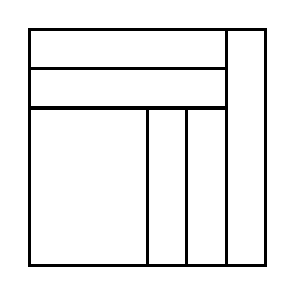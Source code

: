 \begin{tikzpicture}[very thick, scale=.5]
    \draw (0,5) rectangle (5,6);
    \draw (0,4) rectangle (5,5);
    \draw (0,0) rectangle (3,4);
    \draw (3,0) rectangle (4,4);
    \draw (4,0) rectangle (5,4);
    \draw (5,0) rectangle (6,6);
\end{tikzpicture}
